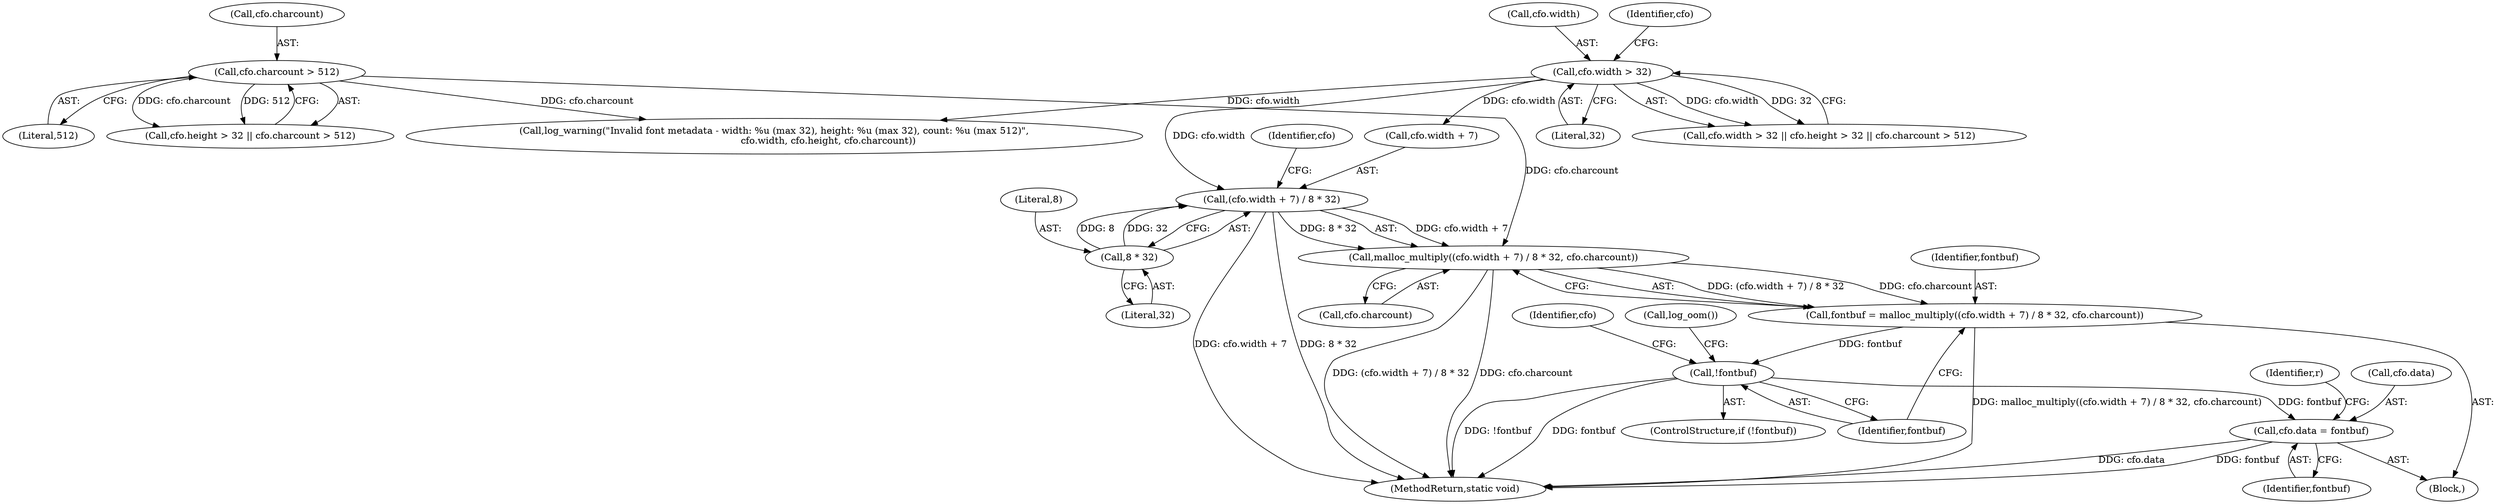 digraph "0_systemd_9725f1a10f80f5e0ae7d9b60547458622aeb322f_1@API" {
"1000180" [label="(Call,malloc_multiply((cfo.width + 7) / 8 * 32, cfo.charcount))"];
"1000181" [label="(Call,(cfo.width + 7) / 8 * 32)"];
"1000149" [label="(Call,cfo.width > 32)"];
"1000187" [label="(Call,8 * 32)"];
"1000160" [label="(Call,cfo.charcount > 512)"];
"1000178" [label="(Call,fontbuf = malloc_multiply((cfo.width + 7) / 8 * 32, cfo.charcount))"];
"1000194" [label="(Call,!fontbuf)"];
"1000199" [label="(Call,cfo.data = fontbuf)"];
"1000182" [label="(Call,cfo.width + 7)"];
"1000197" [label="(Call,log_oom())"];
"1000188" [label="(Literal,8)"];
"1000191" [label="(Identifier,cfo)"];
"1000177" [label="(Block,)"];
"1000194" [label="(Call,!fontbuf)"];
"1000180" [label="(Call,malloc_multiply((cfo.width + 7) / 8 * 32, cfo.charcount))"];
"1000157" [label="(Identifier,cfo)"];
"1000205" [label="(Identifier,r)"];
"1000165" [label="(Call,log_warning(\"Invalid font metadata - width: %u (max 32), height: %u (max 32), count: %u (max 512)\",\n                                    cfo.width, cfo.height, cfo.charcount))"];
"1000189" [label="(Literal,32)"];
"1000190" [label="(Call,cfo.charcount)"];
"1000161" [label="(Call,cfo.charcount)"];
"1000164" [label="(Literal,512)"];
"1000148" [label="(Call,cfo.width > 32 || cfo.height > 32 || cfo.charcount > 512)"];
"1000160" [label="(Call,cfo.charcount > 512)"];
"1000203" [label="(Identifier,fontbuf)"];
"1000200" [label="(Call,cfo.data)"];
"1000178" [label="(Call,fontbuf = malloc_multiply((cfo.width + 7) / 8 * 32, cfo.charcount))"];
"1000153" [label="(Literal,32)"];
"1000187" [label="(Call,8 * 32)"];
"1000149" [label="(Call,cfo.width > 32)"];
"1000195" [label="(Identifier,fontbuf)"];
"1000399" [label="(MethodReturn,static void)"];
"1000154" [label="(Call,cfo.height > 32 || cfo.charcount > 512)"];
"1000201" [label="(Identifier,cfo)"];
"1000179" [label="(Identifier,fontbuf)"];
"1000150" [label="(Call,cfo.width)"];
"1000199" [label="(Call,cfo.data = fontbuf)"];
"1000193" [label="(ControlStructure,if (!fontbuf))"];
"1000181" [label="(Call,(cfo.width + 7) / 8 * 32)"];
"1000180" -> "1000178"  [label="AST: "];
"1000180" -> "1000190"  [label="CFG: "];
"1000181" -> "1000180"  [label="AST: "];
"1000190" -> "1000180"  [label="AST: "];
"1000178" -> "1000180"  [label="CFG: "];
"1000180" -> "1000399"  [label="DDG: cfo.charcount"];
"1000180" -> "1000399"  [label="DDG: (cfo.width + 7) / 8 * 32"];
"1000180" -> "1000178"  [label="DDG: (cfo.width + 7) / 8 * 32"];
"1000180" -> "1000178"  [label="DDG: cfo.charcount"];
"1000181" -> "1000180"  [label="DDG: cfo.width + 7"];
"1000181" -> "1000180"  [label="DDG: 8 * 32"];
"1000160" -> "1000180"  [label="DDG: cfo.charcount"];
"1000181" -> "1000187"  [label="CFG: "];
"1000182" -> "1000181"  [label="AST: "];
"1000187" -> "1000181"  [label="AST: "];
"1000191" -> "1000181"  [label="CFG: "];
"1000181" -> "1000399"  [label="DDG: cfo.width + 7"];
"1000181" -> "1000399"  [label="DDG: 8 * 32"];
"1000149" -> "1000181"  [label="DDG: cfo.width"];
"1000187" -> "1000181"  [label="DDG: 8"];
"1000187" -> "1000181"  [label="DDG: 32"];
"1000149" -> "1000148"  [label="AST: "];
"1000149" -> "1000153"  [label="CFG: "];
"1000150" -> "1000149"  [label="AST: "];
"1000153" -> "1000149"  [label="AST: "];
"1000157" -> "1000149"  [label="CFG: "];
"1000148" -> "1000149"  [label="CFG: "];
"1000149" -> "1000148"  [label="DDG: cfo.width"];
"1000149" -> "1000148"  [label="DDG: 32"];
"1000149" -> "1000165"  [label="DDG: cfo.width"];
"1000149" -> "1000182"  [label="DDG: cfo.width"];
"1000187" -> "1000189"  [label="CFG: "];
"1000188" -> "1000187"  [label="AST: "];
"1000189" -> "1000187"  [label="AST: "];
"1000160" -> "1000154"  [label="AST: "];
"1000160" -> "1000164"  [label="CFG: "];
"1000161" -> "1000160"  [label="AST: "];
"1000164" -> "1000160"  [label="AST: "];
"1000154" -> "1000160"  [label="CFG: "];
"1000160" -> "1000154"  [label="DDG: cfo.charcount"];
"1000160" -> "1000154"  [label="DDG: 512"];
"1000160" -> "1000165"  [label="DDG: cfo.charcount"];
"1000178" -> "1000177"  [label="AST: "];
"1000179" -> "1000178"  [label="AST: "];
"1000195" -> "1000178"  [label="CFG: "];
"1000178" -> "1000399"  [label="DDG: malloc_multiply((cfo.width + 7) / 8 * 32, cfo.charcount)"];
"1000178" -> "1000194"  [label="DDG: fontbuf"];
"1000194" -> "1000193"  [label="AST: "];
"1000194" -> "1000195"  [label="CFG: "];
"1000195" -> "1000194"  [label="AST: "];
"1000197" -> "1000194"  [label="CFG: "];
"1000201" -> "1000194"  [label="CFG: "];
"1000194" -> "1000399"  [label="DDG: !fontbuf"];
"1000194" -> "1000399"  [label="DDG: fontbuf"];
"1000194" -> "1000199"  [label="DDG: fontbuf"];
"1000199" -> "1000177"  [label="AST: "];
"1000199" -> "1000203"  [label="CFG: "];
"1000200" -> "1000199"  [label="AST: "];
"1000203" -> "1000199"  [label="AST: "];
"1000205" -> "1000199"  [label="CFG: "];
"1000199" -> "1000399"  [label="DDG: cfo.data"];
"1000199" -> "1000399"  [label="DDG: fontbuf"];
}
